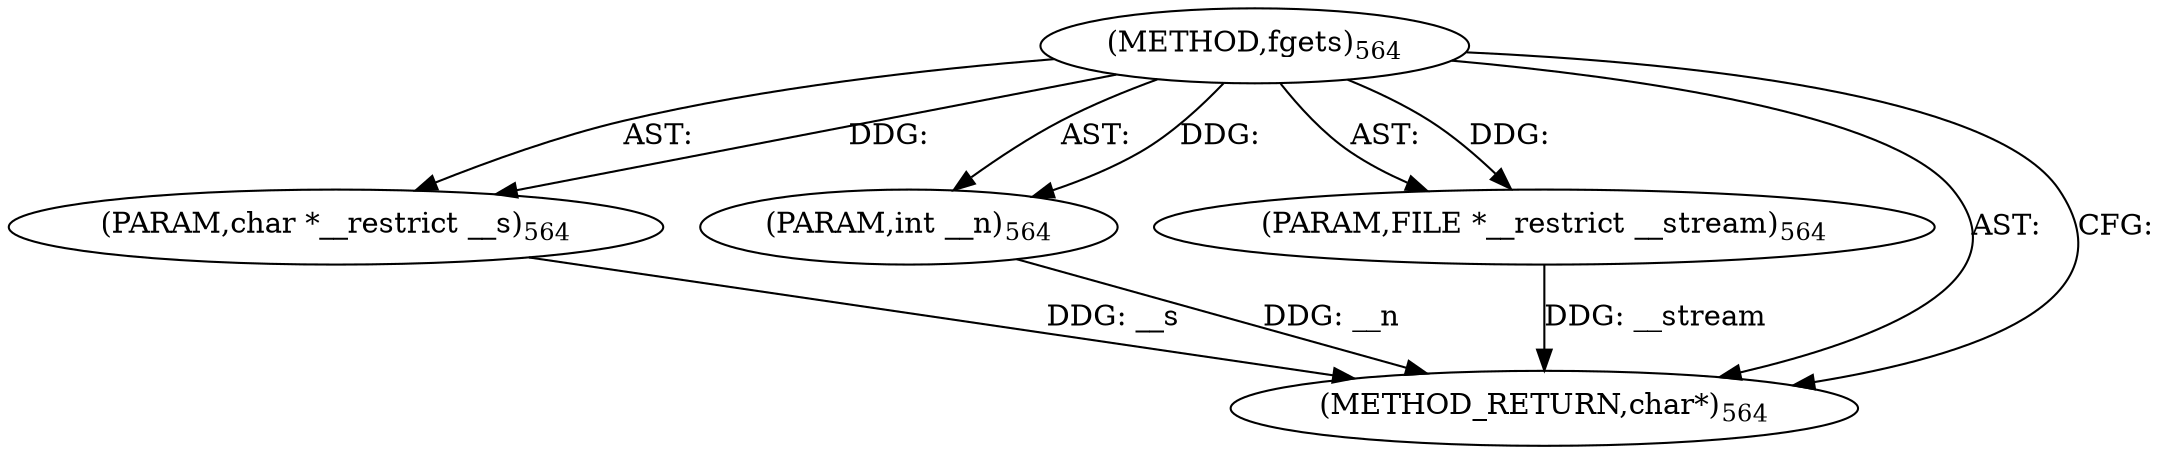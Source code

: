 digraph "fgets" {  
"30251" [label = <(METHOD,fgets)<SUB>564</SUB>> ]
"30252" [label = <(PARAM,char *__restrict __s)<SUB>564</SUB>> ]
"30253" [label = <(PARAM,int __n)<SUB>564</SUB>> ]
"30254" [label = <(PARAM,FILE *__restrict __stream)<SUB>564</SUB>> ]
"30255" [label = <(METHOD_RETURN,char*)<SUB>564</SUB>> ]
  "30251" -> "30252"  [ label = "AST: "] 
  "30251" -> "30253"  [ label = "AST: "] 
  "30251" -> "30254"  [ label = "AST: "] 
  "30251" -> "30255"  [ label = "AST: "] 
  "30251" -> "30255"  [ label = "CFG: "] 
  "30252" -> "30255"  [ label = "DDG: __s"] 
  "30253" -> "30255"  [ label = "DDG: __n"] 
  "30254" -> "30255"  [ label = "DDG: __stream"] 
  "30251" -> "30252"  [ label = "DDG: "] 
  "30251" -> "30253"  [ label = "DDG: "] 
  "30251" -> "30254"  [ label = "DDG: "] 
}
